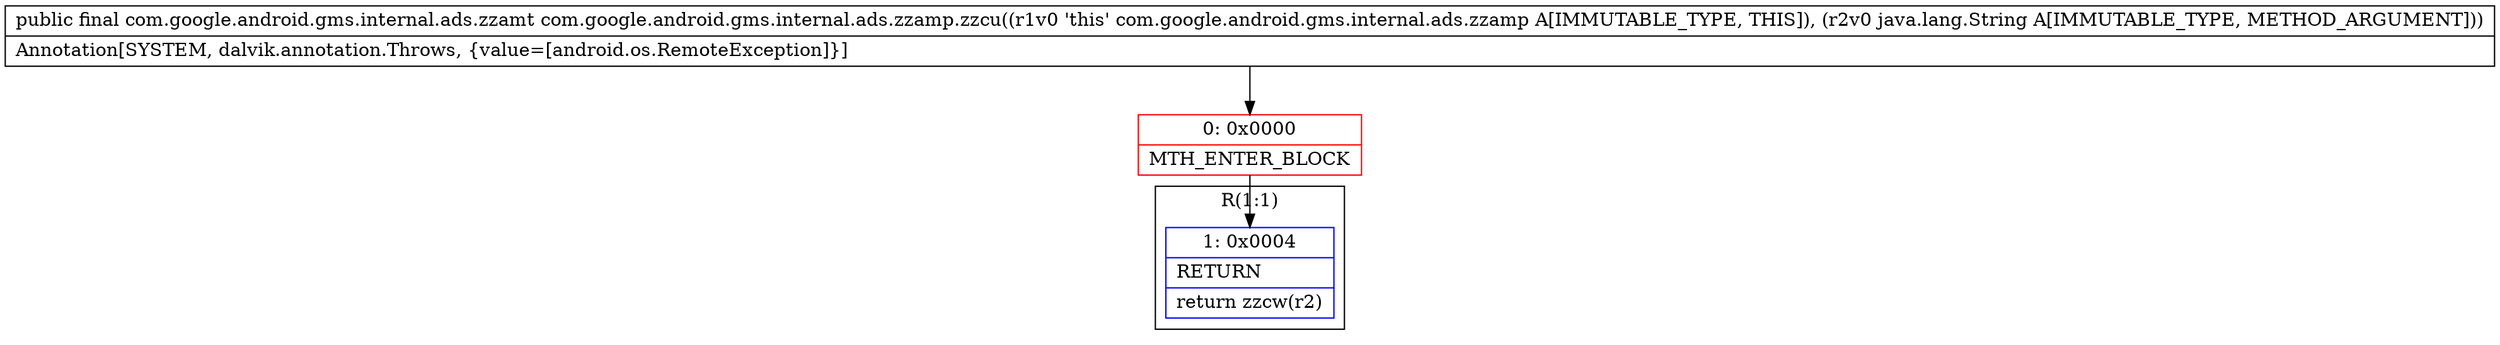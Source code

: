 digraph "CFG forcom.google.android.gms.internal.ads.zzamp.zzcu(Ljava\/lang\/String;)Lcom\/google\/android\/gms\/internal\/ads\/zzamt;" {
subgraph cluster_Region_2088173439 {
label = "R(1:1)";
node [shape=record,color=blue];
Node_1 [shape=record,label="{1\:\ 0x0004|RETURN\l|return zzcw(r2)\l}"];
}
Node_0 [shape=record,color=red,label="{0\:\ 0x0000|MTH_ENTER_BLOCK\l}"];
MethodNode[shape=record,label="{public final com.google.android.gms.internal.ads.zzamt com.google.android.gms.internal.ads.zzamp.zzcu((r1v0 'this' com.google.android.gms.internal.ads.zzamp A[IMMUTABLE_TYPE, THIS]), (r2v0 java.lang.String A[IMMUTABLE_TYPE, METHOD_ARGUMENT]))  | Annotation[SYSTEM, dalvik.annotation.Throws, \{value=[android.os.RemoteException]\}]\l}"];
MethodNode -> Node_0;
Node_0 -> Node_1;
}


